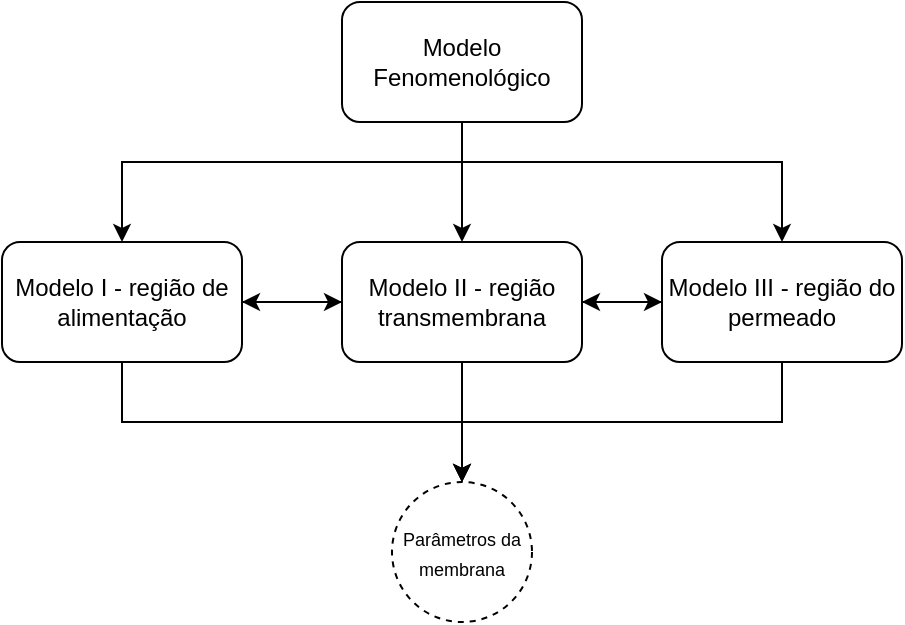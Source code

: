 <mxfile version="21.0.8" type="github">
  <diagram name="Página-1" id="LJQymG-zYXXeVHa35sLq">
    <mxGraphModel dx="1050" dy="573" grid="1" gridSize="10" guides="1" tooltips="1" connect="1" arrows="1" fold="1" page="1" pageScale="1" pageWidth="827" pageHeight="1169" math="0" shadow="0">
      <root>
        <mxCell id="0" />
        <mxCell id="1" parent="0" />
        <mxCell id="mn3Q965tW8HkQaaTKiWw-6" style="edgeStyle=orthogonalEdgeStyle;rounded=0;orthogonalLoop=1;jettySize=auto;html=1;" edge="1" parent="1" source="mn3Q965tW8HkQaaTKiWw-1" target="mn3Q965tW8HkQaaTKiWw-5">
          <mxGeometry relative="1" as="geometry" />
        </mxCell>
        <mxCell id="mn3Q965tW8HkQaaTKiWw-7" style="edgeStyle=orthogonalEdgeStyle;rounded=0;orthogonalLoop=1;jettySize=auto;html=1;" edge="1" parent="1" source="mn3Q965tW8HkQaaTKiWw-1" target="mn3Q965tW8HkQaaTKiWw-2">
          <mxGeometry relative="1" as="geometry">
            <Array as="points">
              <mxPoint x="400" y="180" />
              <mxPoint x="560" y="180" />
            </Array>
          </mxGeometry>
        </mxCell>
        <mxCell id="mn3Q965tW8HkQaaTKiWw-8" style="edgeStyle=orthogonalEdgeStyle;rounded=0;orthogonalLoop=1;jettySize=auto;html=1;entryX=0.5;entryY=0;entryDx=0;entryDy=0;" edge="1" parent="1" source="mn3Q965tW8HkQaaTKiWw-1" target="mn3Q965tW8HkQaaTKiWw-3">
          <mxGeometry relative="1" as="geometry">
            <Array as="points">
              <mxPoint x="400" y="180" />
              <mxPoint x="230" y="180" />
            </Array>
          </mxGeometry>
        </mxCell>
        <mxCell id="mn3Q965tW8HkQaaTKiWw-1" value="Modelo Fenomenológico" style="rounded=1;whiteSpace=wrap;html=1;" vertex="1" parent="1">
          <mxGeometry x="340" y="100" width="120" height="60" as="geometry" />
        </mxCell>
        <mxCell id="mn3Q965tW8HkQaaTKiWw-12" style="edgeStyle=orthogonalEdgeStyle;rounded=0;orthogonalLoop=1;jettySize=auto;html=1;entryX=1;entryY=0.5;entryDx=0;entryDy=0;" edge="1" parent="1" source="mn3Q965tW8HkQaaTKiWw-2" target="mn3Q965tW8HkQaaTKiWw-5">
          <mxGeometry relative="1" as="geometry" />
        </mxCell>
        <mxCell id="mn3Q965tW8HkQaaTKiWw-16" style="edgeStyle=orthogonalEdgeStyle;rounded=0;orthogonalLoop=1;jettySize=auto;html=1;" edge="1" parent="1" source="mn3Q965tW8HkQaaTKiWw-2" target="mn3Q965tW8HkQaaTKiWw-13">
          <mxGeometry relative="1" as="geometry">
            <Array as="points">
              <mxPoint x="560" y="310" />
              <mxPoint x="400" y="310" />
            </Array>
          </mxGeometry>
        </mxCell>
        <mxCell id="mn3Q965tW8HkQaaTKiWw-2" value="Modelo III - região do permeado" style="rounded=1;whiteSpace=wrap;html=1;" vertex="1" parent="1">
          <mxGeometry x="500" y="220" width="120" height="60" as="geometry" />
        </mxCell>
        <mxCell id="mn3Q965tW8HkQaaTKiWw-9" style="edgeStyle=orthogonalEdgeStyle;rounded=0;orthogonalLoop=1;jettySize=auto;html=1;entryX=0;entryY=0.5;entryDx=0;entryDy=0;" edge="1" parent="1" source="mn3Q965tW8HkQaaTKiWw-3" target="mn3Q965tW8HkQaaTKiWw-5">
          <mxGeometry relative="1" as="geometry" />
        </mxCell>
        <mxCell id="mn3Q965tW8HkQaaTKiWw-14" style="edgeStyle=orthogonalEdgeStyle;rounded=0;orthogonalLoop=1;jettySize=auto;html=1;entryX=0.5;entryY=0;entryDx=0;entryDy=0;" edge="1" parent="1" source="mn3Q965tW8HkQaaTKiWw-3" target="mn3Q965tW8HkQaaTKiWw-13">
          <mxGeometry relative="1" as="geometry">
            <Array as="points">
              <mxPoint x="230" y="310" />
              <mxPoint x="400" y="310" />
            </Array>
          </mxGeometry>
        </mxCell>
        <mxCell id="mn3Q965tW8HkQaaTKiWw-3" value="Modelo I - região de alimentação" style="rounded=1;whiteSpace=wrap;html=1;" vertex="1" parent="1">
          <mxGeometry x="170" y="220" width="120" height="60" as="geometry" />
        </mxCell>
        <mxCell id="mn3Q965tW8HkQaaTKiWw-10" style="edgeStyle=orthogonalEdgeStyle;rounded=0;orthogonalLoop=1;jettySize=auto;html=1;entryX=1;entryY=0.5;entryDx=0;entryDy=0;" edge="1" parent="1" source="mn3Q965tW8HkQaaTKiWw-5" target="mn3Q965tW8HkQaaTKiWw-3">
          <mxGeometry relative="1" as="geometry" />
        </mxCell>
        <mxCell id="mn3Q965tW8HkQaaTKiWw-11" style="edgeStyle=orthogonalEdgeStyle;rounded=0;orthogonalLoop=1;jettySize=auto;html=1;entryX=0;entryY=0.5;entryDx=0;entryDy=0;" edge="1" parent="1" source="mn3Q965tW8HkQaaTKiWw-5" target="mn3Q965tW8HkQaaTKiWw-2">
          <mxGeometry relative="1" as="geometry" />
        </mxCell>
        <mxCell id="mn3Q965tW8HkQaaTKiWw-15" style="edgeStyle=orthogonalEdgeStyle;rounded=0;orthogonalLoop=1;jettySize=auto;html=1;entryX=0.5;entryY=0;entryDx=0;entryDy=0;" edge="1" parent="1" source="mn3Q965tW8HkQaaTKiWw-5" target="mn3Q965tW8HkQaaTKiWw-13">
          <mxGeometry relative="1" as="geometry">
            <mxPoint x="400" y="330" as="targetPoint" />
          </mxGeometry>
        </mxCell>
        <mxCell id="mn3Q965tW8HkQaaTKiWw-5" value="Modelo II - região transmembrana" style="rounded=1;whiteSpace=wrap;html=1;" vertex="1" parent="1">
          <mxGeometry x="340" y="220" width="120" height="60" as="geometry" />
        </mxCell>
        <mxCell id="mn3Q965tW8HkQaaTKiWw-13" value="&lt;font style=&quot;font-size: 9px;&quot;&gt;Parâmetros da membrana&lt;/font&gt;" style="ellipse;whiteSpace=wrap;html=1;aspect=fixed;dashed=1;" vertex="1" parent="1">
          <mxGeometry x="365" y="340" width="70" height="70" as="geometry" />
        </mxCell>
      </root>
    </mxGraphModel>
  </diagram>
</mxfile>
